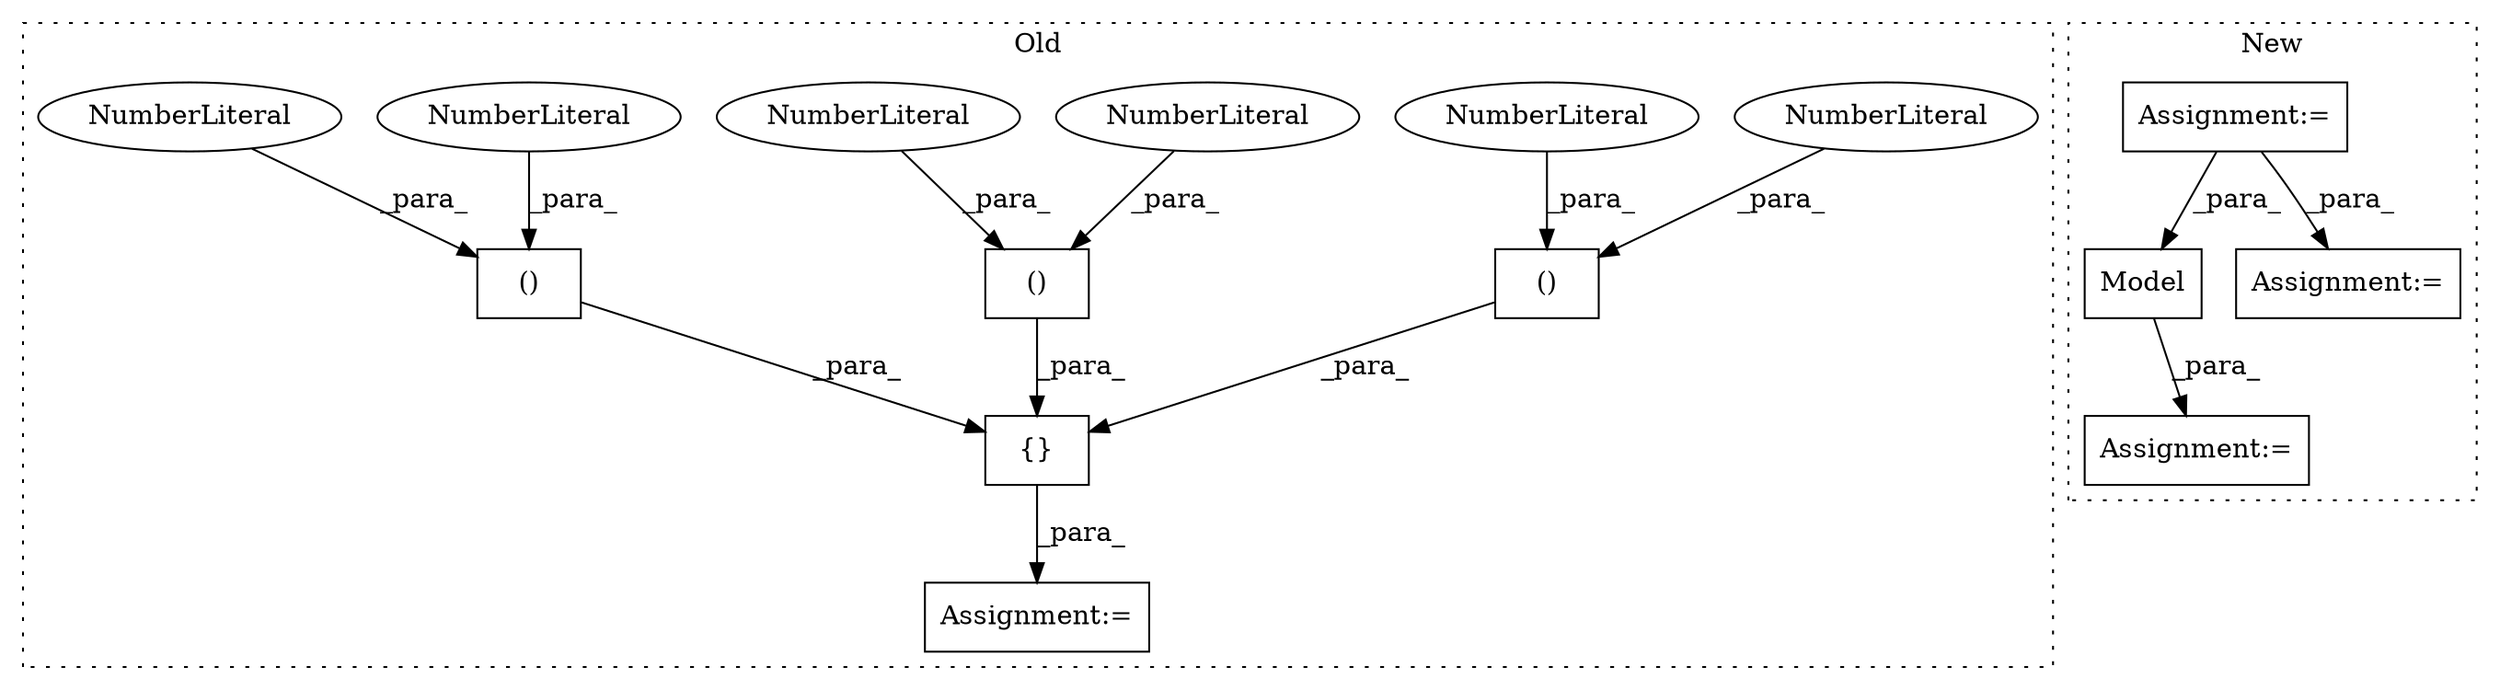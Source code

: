 digraph G {
subgraph cluster0 {
1 [label="{}" a="4" s="2839,2843" l="1,1" shape="box"];
4 [label="Assignment:=" a="7" s="2818" l="1" shape="box"];
6 [label="()" a="106" s="2776" l="15" shape="box"];
8 [label="NumberLiteral" a="34" s="2776" l="1" shape="ellipse"];
9 [label="()" a="106" s="2713" l="31" shape="box"];
10 [label="NumberLiteral" a="34" s="2743" l="1" shape="ellipse"];
11 [label="()" a="106" s="2684" l="15" shape="box"];
12 [label="NumberLiteral" a="34" s="2684" l="1" shape="ellipse"];
13 [label="NumberLiteral" a="34" s="2713" l="2" shape="ellipse"];
14 [label="NumberLiteral" a="34" s="2698" l="1" shape="ellipse"];
15 [label="NumberLiteral" a="34" s="2790" l="1" shape="ellipse"];
label = "Old";
style="dotted";
}
subgraph cluster1 {
2 [label="Model" a="32" s="3377,3404" l="6,1" shape="box"];
3 [label="Assignment:=" a="7" s="2805" l="1" shape="box"];
5 [label="Assignment:=" a="7" s="3376" l="1" shape="box"];
7 [label="Assignment:=" a="7" s="2985" l="2" shape="box"];
label = "New";
style="dotted";
}
1 -> 4 [label="_para_"];
2 -> 5 [label="_para_"];
3 -> 7 [label="_para_"];
3 -> 2 [label="_para_"];
6 -> 1 [label="_para_"];
8 -> 6 [label="_para_"];
9 -> 1 [label="_para_"];
10 -> 9 [label="_para_"];
11 -> 1 [label="_para_"];
12 -> 11 [label="_para_"];
13 -> 9 [label="_para_"];
14 -> 11 [label="_para_"];
15 -> 6 [label="_para_"];
}